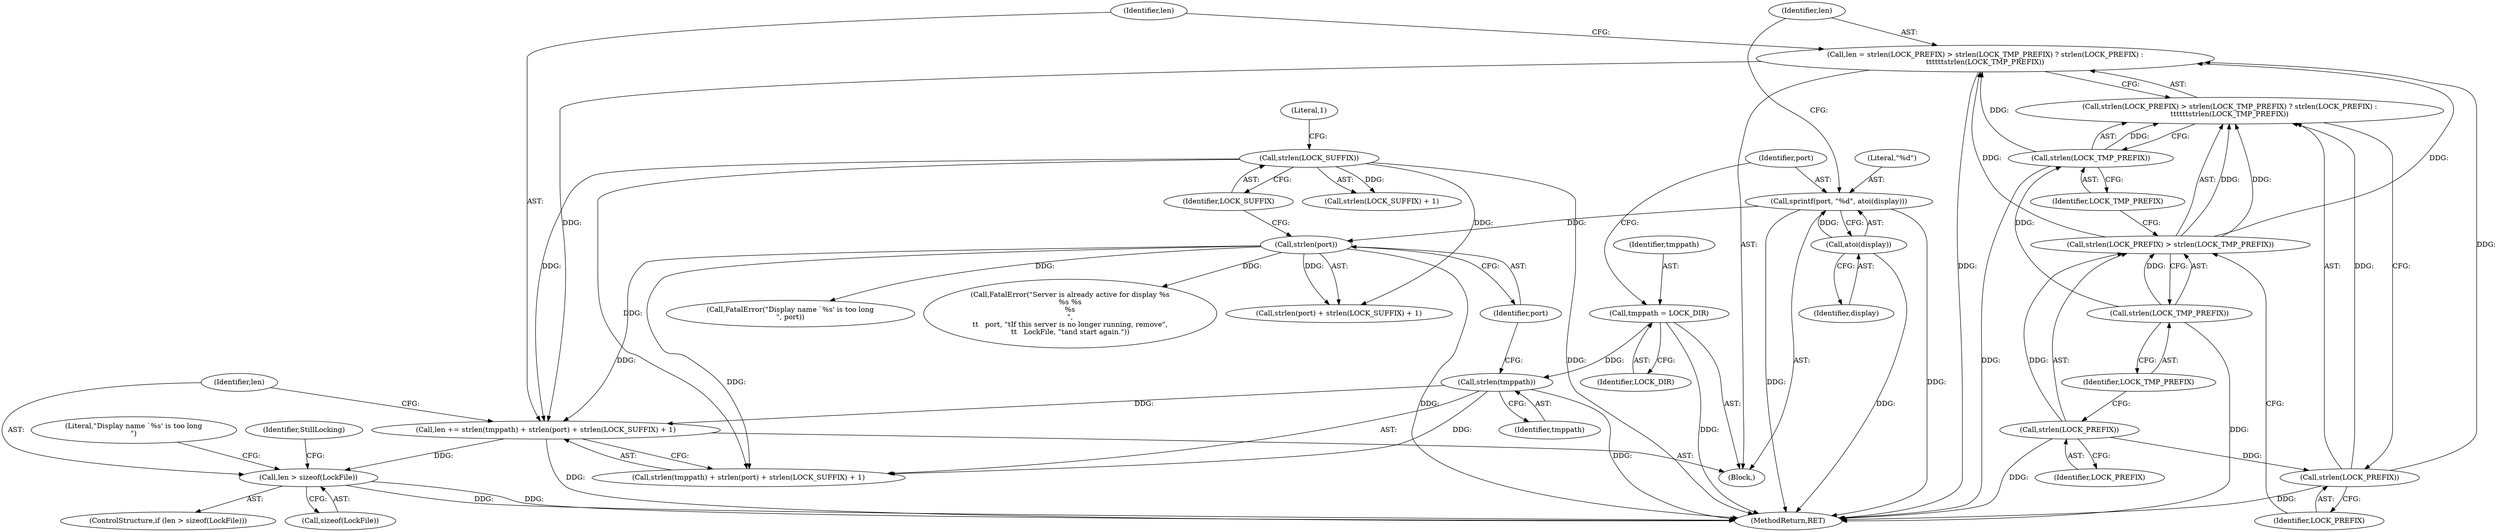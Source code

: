 digraph "0_xserver_b67581cf825940fdf52bf2e0af4330e695d724a4@API" {
"1000161" [label="(Call,len > sizeof(LockFile))"];
"1000148" [label="(Call,len += strlen(tmppath) + strlen(port) + strlen(LOCK_SUFFIX) + 1)"];
"1000151" [label="(Call,strlen(tmppath))"];
"1000128" [label="(Call,tmppath = LOCK_DIR)"];
"1000154" [label="(Call,strlen(port))"];
"1000131" [label="(Call,sprintf(port, \"%d\", atoi(display)))"];
"1000134" [label="(Call,atoi(display))"];
"1000157" [label="(Call,strlen(LOCK_SUFFIX))"];
"1000136" [label="(Call,len = strlen(LOCK_PREFIX) > strlen(LOCK_TMP_PREFIX) ? strlen(LOCK_PREFIX) :\n\t\t\t\t\t\tstrlen(LOCK_TMP_PREFIX))"];
"1000144" [label="(Call,strlen(LOCK_PREFIX))"];
"1000140" [label="(Call,strlen(LOCK_PREFIX))"];
"1000139" [label="(Call,strlen(LOCK_PREFIX) > strlen(LOCK_TMP_PREFIX))"];
"1000142" [label="(Call,strlen(LOCK_TMP_PREFIX))"];
"1000146" [label="(Call,strlen(LOCK_TMP_PREFIX))"];
"1000130" [label="(Identifier,LOCK_DIR)"];
"1000146" [label="(Call,strlen(LOCK_TMP_PREFIX))"];
"1000131" [label="(Call,sprintf(port, \"%d\", atoi(display)))"];
"1000145" [label="(Identifier,LOCK_PREFIX)"];
"1000140" [label="(Call,strlen(LOCK_PREFIX))"];
"1000165" [label="(Call,FatalError(\"Display name `%s' is too long\n\", port))"];
"1000142" [label="(Call,strlen(LOCK_TMP_PREFIX))"];
"1000161" [label="(Call,len > sizeof(LockFile))"];
"1000137" [label="(Identifier,len)"];
"1000150" [label="(Call,strlen(tmppath) + strlen(port) + strlen(LOCK_SUFFIX) + 1)"];
"1000155" [label="(Identifier,port)"];
"1000163" [label="(Call,sizeof(LockFile))"];
"1000144" [label="(Call,strlen(LOCK_PREFIX))"];
"1000162" [label="(Identifier,len)"];
"1000136" [label="(Call,len = strlen(LOCK_PREFIX) > strlen(LOCK_TMP_PREFIX) ? strlen(LOCK_PREFIX) :\n\t\t\t\t\t\tstrlen(LOCK_TMP_PREFIX))"];
"1000143" [label="(Identifier,LOCK_TMP_PREFIX)"];
"1000152" [label="(Identifier,tmppath)"];
"1000166" [label="(Literal,\"Display name `%s' is too long\n\")"];
"1000147" [label="(Identifier,LOCK_TMP_PREFIX)"];
"1000134" [label="(Call,atoi(display))"];
"1000148" [label="(Call,len += strlen(tmppath) + strlen(port) + strlen(LOCK_SUFFIX) + 1)"];
"1000159" [label="(Literal,1)"];
"1000138" [label="(Call,strlen(LOCK_PREFIX) > strlen(LOCK_TMP_PREFIX) ? strlen(LOCK_PREFIX) :\n\t\t\t\t\t\tstrlen(LOCK_TMP_PREFIX))"];
"1000111" [label="(Block,)"];
"1000132" [label="(Identifier,port)"];
"1000135" [label="(Identifier,display)"];
"1000157" [label="(Call,strlen(LOCK_SUFFIX))"];
"1000128" [label="(Call,tmppath = LOCK_DIR)"];
"1000375" [label="(Call,FatalError(\"Server is already active for display %s\n%s %s\n%s\n\",\n\t\t   port, \"\tIf this server is no longer running, remove\",\n\t\t   LockFile, \"\tand start again.\"))"];
"1000158" [label="(Identifier,LOCK_SUFFIX)"];
"1000139" [label="(Call,strlen(LOCK_PREFIX) > strlen(LOCK_TMP_PREFIX))"];
"1000169" [label="(Identifier,StillLocking)"];
"1000153" [label="(Call,strlen(port) + strlen(LOCK_SUFFIX) + 1)"];
"1000156" [label="(Call,strlen(LOCK_SUFFIX) + 1)"];
"1000149" [label="(Identifier,len)"];
"1000151" [label="(Call,strlen(tmppath))"];
"1000141" [label="(Identifier,LOCK_PREFIX)"];
"1000129" [label="(Identifier,tmppath)"];
"1000154" [label="(Call,strlen(port))"];
"1000133" [label="(Literal,\"%d\")"];
"1000160" [label="(ControlStructure,if (len > sizeof(LockFile)))"];
"1000392" [label="(MethodReturn,RET)"];
"1000161" -> "1000160"  [label="AST: "];
"1000161" -> "1000163"  [label="CFG: "];
"1000162" -> "1000161"  [label="AST: "];
"1000163" -> "1000161"  [label="AST: "];
"1000166" -> "1000161"  [label="CFG: "];
"1000169" -> "1000161"  [label="CFG: "];
"1000161" -> "1000392"  [label="DDG: "];
"1000161" -> "1000392"  [label="DDG: "];
"1000148" -> "1000161"  [label="DDG: "];
"1000148" -> "1000111"  [label="AST: "];
"1000148" -> "1000150"  [label="CFG: "];
"1000149" -> "1000148"  [label="AST: "];
"1000150" -> "1000148"  [label="AST: "];
"1000162" -> "1000148"  [label="CFG: "];
"1000148" -> "1000392"  [label="DDG: "];
"1000151" -> "1000148"  [label="DDG: "];
"1000154" -> "1000148"  [label="DDG: "];
"1000157" -> "1000148"  [label="DDG: "];
"1000136" -> "1000148"  [label="DDG: "];
"1000151" -> "1000150"  [label="AST: "];
"1000151" -> "1000152"  [label="CFG: "];
"1000152" -> "1000151"  [label="AST: "];
"1000155" -> "1000151"  [label="CFG: "];
"1000151" -> "1000392"  [label="DDG: "];
"1000151" -> "1000150"  [label="DDG: "];
"1000128" -> "1000151"  [label="DDG: "];
"1000128" -> "1000111"  [label="AST: "];
"1000128" -> "1000130"  [label="CFG: "];
"1000129" -> "1000128"  [label="AST: "];
"1000130" -> "1000128"  [label="AST: "];
"1000132" -> "1000128"  [label="CFG: "];
"1000128" -> "1000392"  [label="DDG: "];
"1000154" -> "1000153"  [label="AST: "];
"1000154" -> "1000155"  [label="CFG: "];
"1000155" -> "1000154"  [label="AST: "];
"1000158" -> "1000154"  [label="CFG: "];
"1000154" -> "1000392"  [label="DDG: "];
"1000154" -> "1000150"  [label="DDG: "];
"1000154" -> "1000153"  [label="DDG: "];
"1000131" -> "1000154"  [label="DDG: "];
"1000154" -> "1000165"  [label="DDG: "];
"1000154" -> "1000375"  [label="DDG: "];
"1000131" -> "1000111"  [label="AST: "];
"1000131" -> "1000134"  [label="CFG: "];
"1000132" -> "1000131"  [label="AST: "];
"1000133" -> "1000131"  [label="AST: "];
"1000134" -> "1000131"  [label="AST: "];
"1000137" -> "1000131"  [label="CFG: "];
"1000131" -> "1000392"  [label="DDG: "];
"1000131" -> "1000392"  [label="DDG: "];
"1000134" -> "1000131"  [label="DDG: "];
"1000134" -> "1000135"  [label="CFG: "];
"1000135" -> "1000134"  [label="AST: "];
"1000134" -> "1000392"  [label="DDG: "];
"1000157" -> "1000156"  [label="AST: "];
"1000157" -> "1000158"  [label="CFG: "];
"1000158" -> "1000157"  [label="AST: "];
"1000159" -> "1000157"  [label="CFG: "];
"1000157" -> "1000392"  [label="DDG: "];
"1000157" -> "1000150"  [label="DDG: "];
"1000157" -> "1000153"  [label="DDG: "];
"1000157" -> "1000156"  [label="DDG: "];
"1000136" -> "1000111"  [label="AST: "];
"1000136" -> "1000138"  [label="CFG: "];
"1000137" -> "1000136"  [label="AST: "];
"1000138" -> "1000136"  [label="AST: "];
"1000149" -> "1000136"  [label="CFG: "];
"1000136" -> "1000392"  [label="DDG: "];
"1000144" -> "1000136"  [label="DDG: "];
"1000139" -> "1000136"  [label="DDG: "];
"1000139" -> "1000136"  [label="DDG: "];
"1000146" -> "1000136"  [label="DDG: "];
"1000144" -> "1000138"  [label="AST: "];
"1000144" -> "1000145"  [label="CFG: "];
"1000145" -> "1000144"  [label="AST: "];
"1000138" -> "1000144"  [label="CFG: "];
"1000144" -> "1000392"  [label="DDG: "];
"1000144" -> "1000138"  [label="DDG: "];
"1000140" -> "1000144"  [label="DDG: "];
"1000140" -> "1000139"  [label="AST: "];
"1000140" -> "1000141"  [label="CFG: "];
"1000141" -> "1000140"  [label="AST: "];
"1000143" -> "1000140"  [label="CFG: "];
"1000140" -> "1000392"  [label="DDG: "];
"1000140" -> "1000139"  [label="DDG: "];
"1000139" -> "1000138"  [label="AST: "];
"1000139" -> "1000142"  [label="CFG: "];
"1000142" -> "1000139"  [label="AST: "];
"1000145" -> "1000139"  [label="CFG: "];
"1000147" -> "1000139"  [label="CFG: "];
"1000142" -> "1000139"  [label="DDG: "];
"1000139" -> "1000138"  [label="DDG: "];
"1000139" -> "1000138"  [label="DDG: "];
"1000142" -> "1000143"  [label="CFG: "];
"1000143" -> "1000142"  [label="AST: "];
"1000142" -> "1000392"  [label="DDG: "];
"1000142" -> "1000146"  [label="DDG: "];
"1000146" -> "1000138"  [label="AST: "];
"1000146" -> "1000147"  [label="CFG: "];
"1000147" -> "1000146"  [label="AST: "];
"1000138" -> "1000146"  [label="CFG: "];
"1000146" -> "1000392"  [label="DDG: "];
"1000146" -> "1000138"  [label="DDG: "];
}
